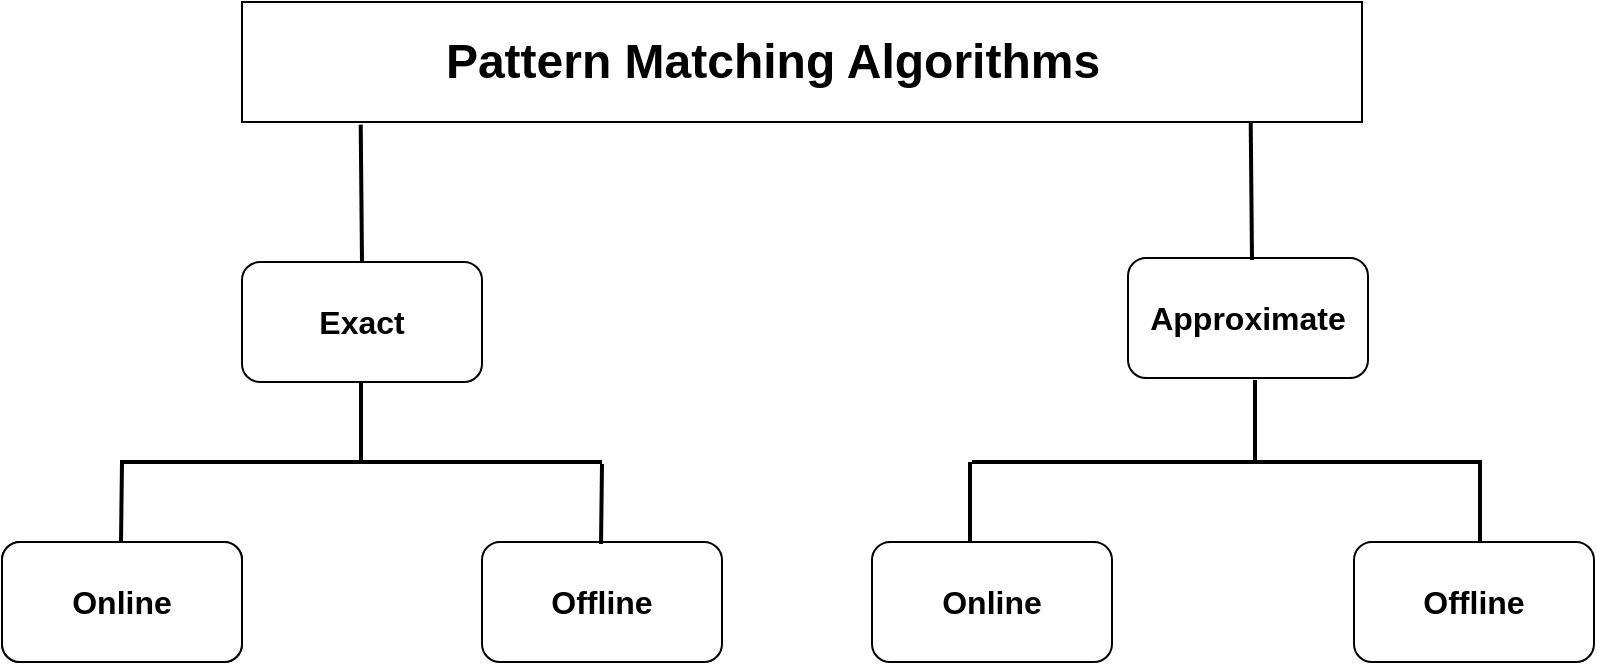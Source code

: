 <mxfile version="20.2.5" type="github">
  <diagram id="-p__1ZMTshBO_-eSBYka" name="Page-1">
    <mxGraphModel dx="1209" dy="692" grid="1" gridSize="10" guides="1" tooltips="1" connect="1" arrows="1" fold="1" page="1" pageScale="1" pageWidth="850" pageHeight="1100" background="#FFFFFF" math="0" shadow="0">
      <root>
        <mxCell id="0" />
        <mxCell id="1" parent="0" />
        <mxCell id="feFIpkgyWD4qysGt8sMT-2" value="&lt;font style=&quot;font-size: 16px;&quot;&gt;&lt;b&gt;Exact&lt;/b&gt;&lt;/font&gt;" style="rounded=1;whiteSpace=wrap;html=1;labelBackgroundColor=default;" parent="1" vertex="1">
          <mxGeometry x="160" y="140" width="120" height="60" as="geometry" />
        </mxCell>
        <mxCell id="feFIpkgyWD4qysGt8sMT-3" value="&lt;font style=&quot;font-size: 16px;&quot;&gt;Approximate&lt;/font&gt;" style="rounded=1;whiteSpace=wrap;html=1;fontStyle=1" parent="1" vertex="1">
          <mxGeometry x="603" y="138" width="120" height="60" as="geometry" />
        </mxCell>
        <mxCell id="feFIpkgyWD4qysGt8sMT-4" value="Online" style="rounded=1;whiteSpace=wrap;html=1;fontSize=16;" parent="1" vertex="1">
          <mxGeometry x="40" y="280" width="120" height="60" as="geometry" />
        </mxCell>
        <mxCell id="feFIpkgyWD4qysGt8sMT-5" value="Offline" style="rounded=1;whiteSpace=wrap;html=1;fontSize=16;fontStyle=1" parent="1" vertex="1">
          <mxGeometry x="280" y="280" width="120" height="60" as="geometry" />
        </mxCell>
        <mxCell id="feFIpkgyWD4qysGt8sMT-6" value="Online" style="rounded=1;whiteSpace=wrap;html=1;fontSize=16;fontStyle=1" parent="1" vertex="1">
          <mxGeometry x="475" y="280" width="120" height="60" as="geometry" />
        </mxCell>
        <mxCell id="feFIpkgyWD4qysGt8sMT-7" value="Offline" style="rounded=1;whiteSpace=wrap;html=1;fontSize=16;fontStyle=1" parent="1" vertex="1">
          <mxGeometry x="716" y="280" width="120" height="60" as="geometry" />
        </mxCell>
        <mxCell id="feFIpkgyWD4qysGt8sMT-8" value="" style="endArrow=none;html=1;rounded=0;fontSize=16;strokeWidth=2;" parent="1" edge="1">
          <mxGeometry width="50" height="50" relative="1" as="geometry">
            <mxPoint x="99" y="240" as="sourcePoint" />
            <mxPoint x="340" y="240" as="targetPoint" />
          </mxGeometry>
        </mxCell>
        <mxCell id="feFIpkgyWD4qysGt8sMT-9" value="" style="endArrow=none;html=1;rounded=0;fontSize=16;strokeWidth=2;" parent="1" edge="1">
          <mxGeometry width="50" height="50" relative="1" as="geometry">
            <mxPoint x="219.5" y="240" as="sourcePoint" />
            <mxPoint x="219.5" y="200" as="targetPoint" />
          </mxGeometry>
        </mxCell>
        <mxCell id="feFIpkgyWD4qysGt8sMT-10" value="" style="endArrow=none;html=1;rounded=0;fontSize=16;strokeWidth=2;" parent="1" edge="1">
          <mxGeometry width="50" height="50" relative="1" as="geometry">
            <mxPoint x="666.5" y="239" as="sourcePoint" />
            <mxPoint x="666.5" y="199" as="targetPoint" />
          </mxGeometry>
        </mxCell>
        <mxCell id="feFIpkgyWD4qysGt8sMT-11" value="" style="endArrow=none;html=1;rounded=0;fontSize=16;strokeWidth=2;" parent="1" edge="1">
          <mxGeometry width="50" height="50" relative="1" as="geometry">
            <mxPoint x="99.5" y="280" as="sourcePoint" />
            <mxPoint x="100" y="240" as="targetPoint" />
          </mxGeometry>
        </mxCell>
        <mxCell id="feFIpkgyWD4qysGt8sMT-12" value="" style="endArrow=none;html=1;rounded=0;fontSize=16;strokeWidth=2;" parent="1" edge="1">
          <mxGeometry width="50" height="50" relative="1" as="geometry">
            <mxPoint x="339.5" y="281" as="sourcePoint" />
            <mxPoint x="340" y="241" as="targetPoint" />
          </mxGeometry>
        </mxCell>
        <mxCell id="feFIpkgyWD4qysGt8sMT-13" value="" style="endArrow=none;html=1;rounded=0;fontSize=16;strokeWidth=2;" parent="1" edge="1">
          <mxGeometry width="50" height="50" relative="1" as="geometry">
            <mxPoint x="525" y="240" as="sourcePoint" />
            <mxPoint x="780" y="240" as="targetPoint" />
          </mxGeometry>
        </mxCell>
        <mxCell id="feFIpkgyWD4qysGt8sMT-14" value="" style="endArrow=none;html=1;rounded=0;fontSize=16;strokeWidth=2;" parent="1" edge="1">
          <mxGeometry width="50" height="50" relative="1" as="geometry">
            <mxPoint x="524" y="280" as="sourcePoint" />
            <mxPoint x="524" y="240" as="targetPoint" />
          </mxGeometry>
        </mxCell>
        <mxCell id="feFIpkgyWD4qysGt8sMT-15" value="" style="endArrow=none;html=1;rounded=0;fontSize=16;strokeWidth=2;" parent="1" edge="1">
          <mxGeometry width="50" height="50" relative="1" as="geometry">
            <mxPoint x="779" y="280" as="sourcePoint" />
            <mxPoint x="779" y="240" as="targetPoint" />
          </mxGeometry>
        </mxCell>
        <mxCell id="feFIpkgyWD4qysGt8sMT-16" value="" style="rounded=0;whiteSpace=wrap;html=1;fontSize=18;" parent="1" vertex="1">
          <mxGeometry x="160" y="10" width="560" height="60" as="geometry" />
        </mxCell>
        <mxCell id="feFIpkgyWD4qysGt8sMT-1" value="Pattern Matching Algorithms" style="text;strokeColor=none;fillColor=none;html=1;fontSize=24;fontStyle=1;verticalAlign=middle;align=center;" parent="1" vertex="1">
          <mxGeometry x="360" y="25" width="130" height="30" as="geometry" />
        </mxCell>
        <mxCell id="feFIpkgyWD4qysGt8sMT-18" value="" style="endArrow=none;html=1;rounded=0;fontSize=16;strokeWidth=2;entryX=0.106;entryY=1.022;entryDx=0;entryDy=0;entryPerimeter=0;" parent="1" target="feFIpkgyWD4qysGt8sMT-16" edge="1">
          <mxGeometry width="50" height="50" relative="1" as="geometry">
            <mxPoint x="220" y="140" as="sourcePoint" />
            <mxPoint x="220" y="80" as="targetPoint" />
          </mxGeometry>
        </mxCell>
        <mxCell id="feFIpkgyWD4qysGt8sMT-19" value="" style="endArrow=none;html=1;rounded=0;fontSize=16;strokeWidth=2;entryX=0.106;entryY=1.022;entryDx=0;entryDy=0;entryPerimeter=0;" parent="1" edge="1">
          <mxGeometry width="50" height="50" relative="1" as="geometry">
            <mxPoint x="665" y="139" as="sourcePoint" />
            <mxPoint x="664.36" y="70.32" as="targetPoint" />
          </mxGeometry>
        </mxCell>
        <mxCell id="5oa_atNVsBXYK-2HbvEH-27" value="Online" style="rounded=1;whiteSpace=wrap;html=1;fontSize=16;fontStyle=1" parent="1" vertex="1">
          <mxGeometry x="40" y="280" width="120" height="60" as="geometry" />
        </mxCell>
      </root>
    </mxGraphModel>
  </diagram>
</mxfile>
